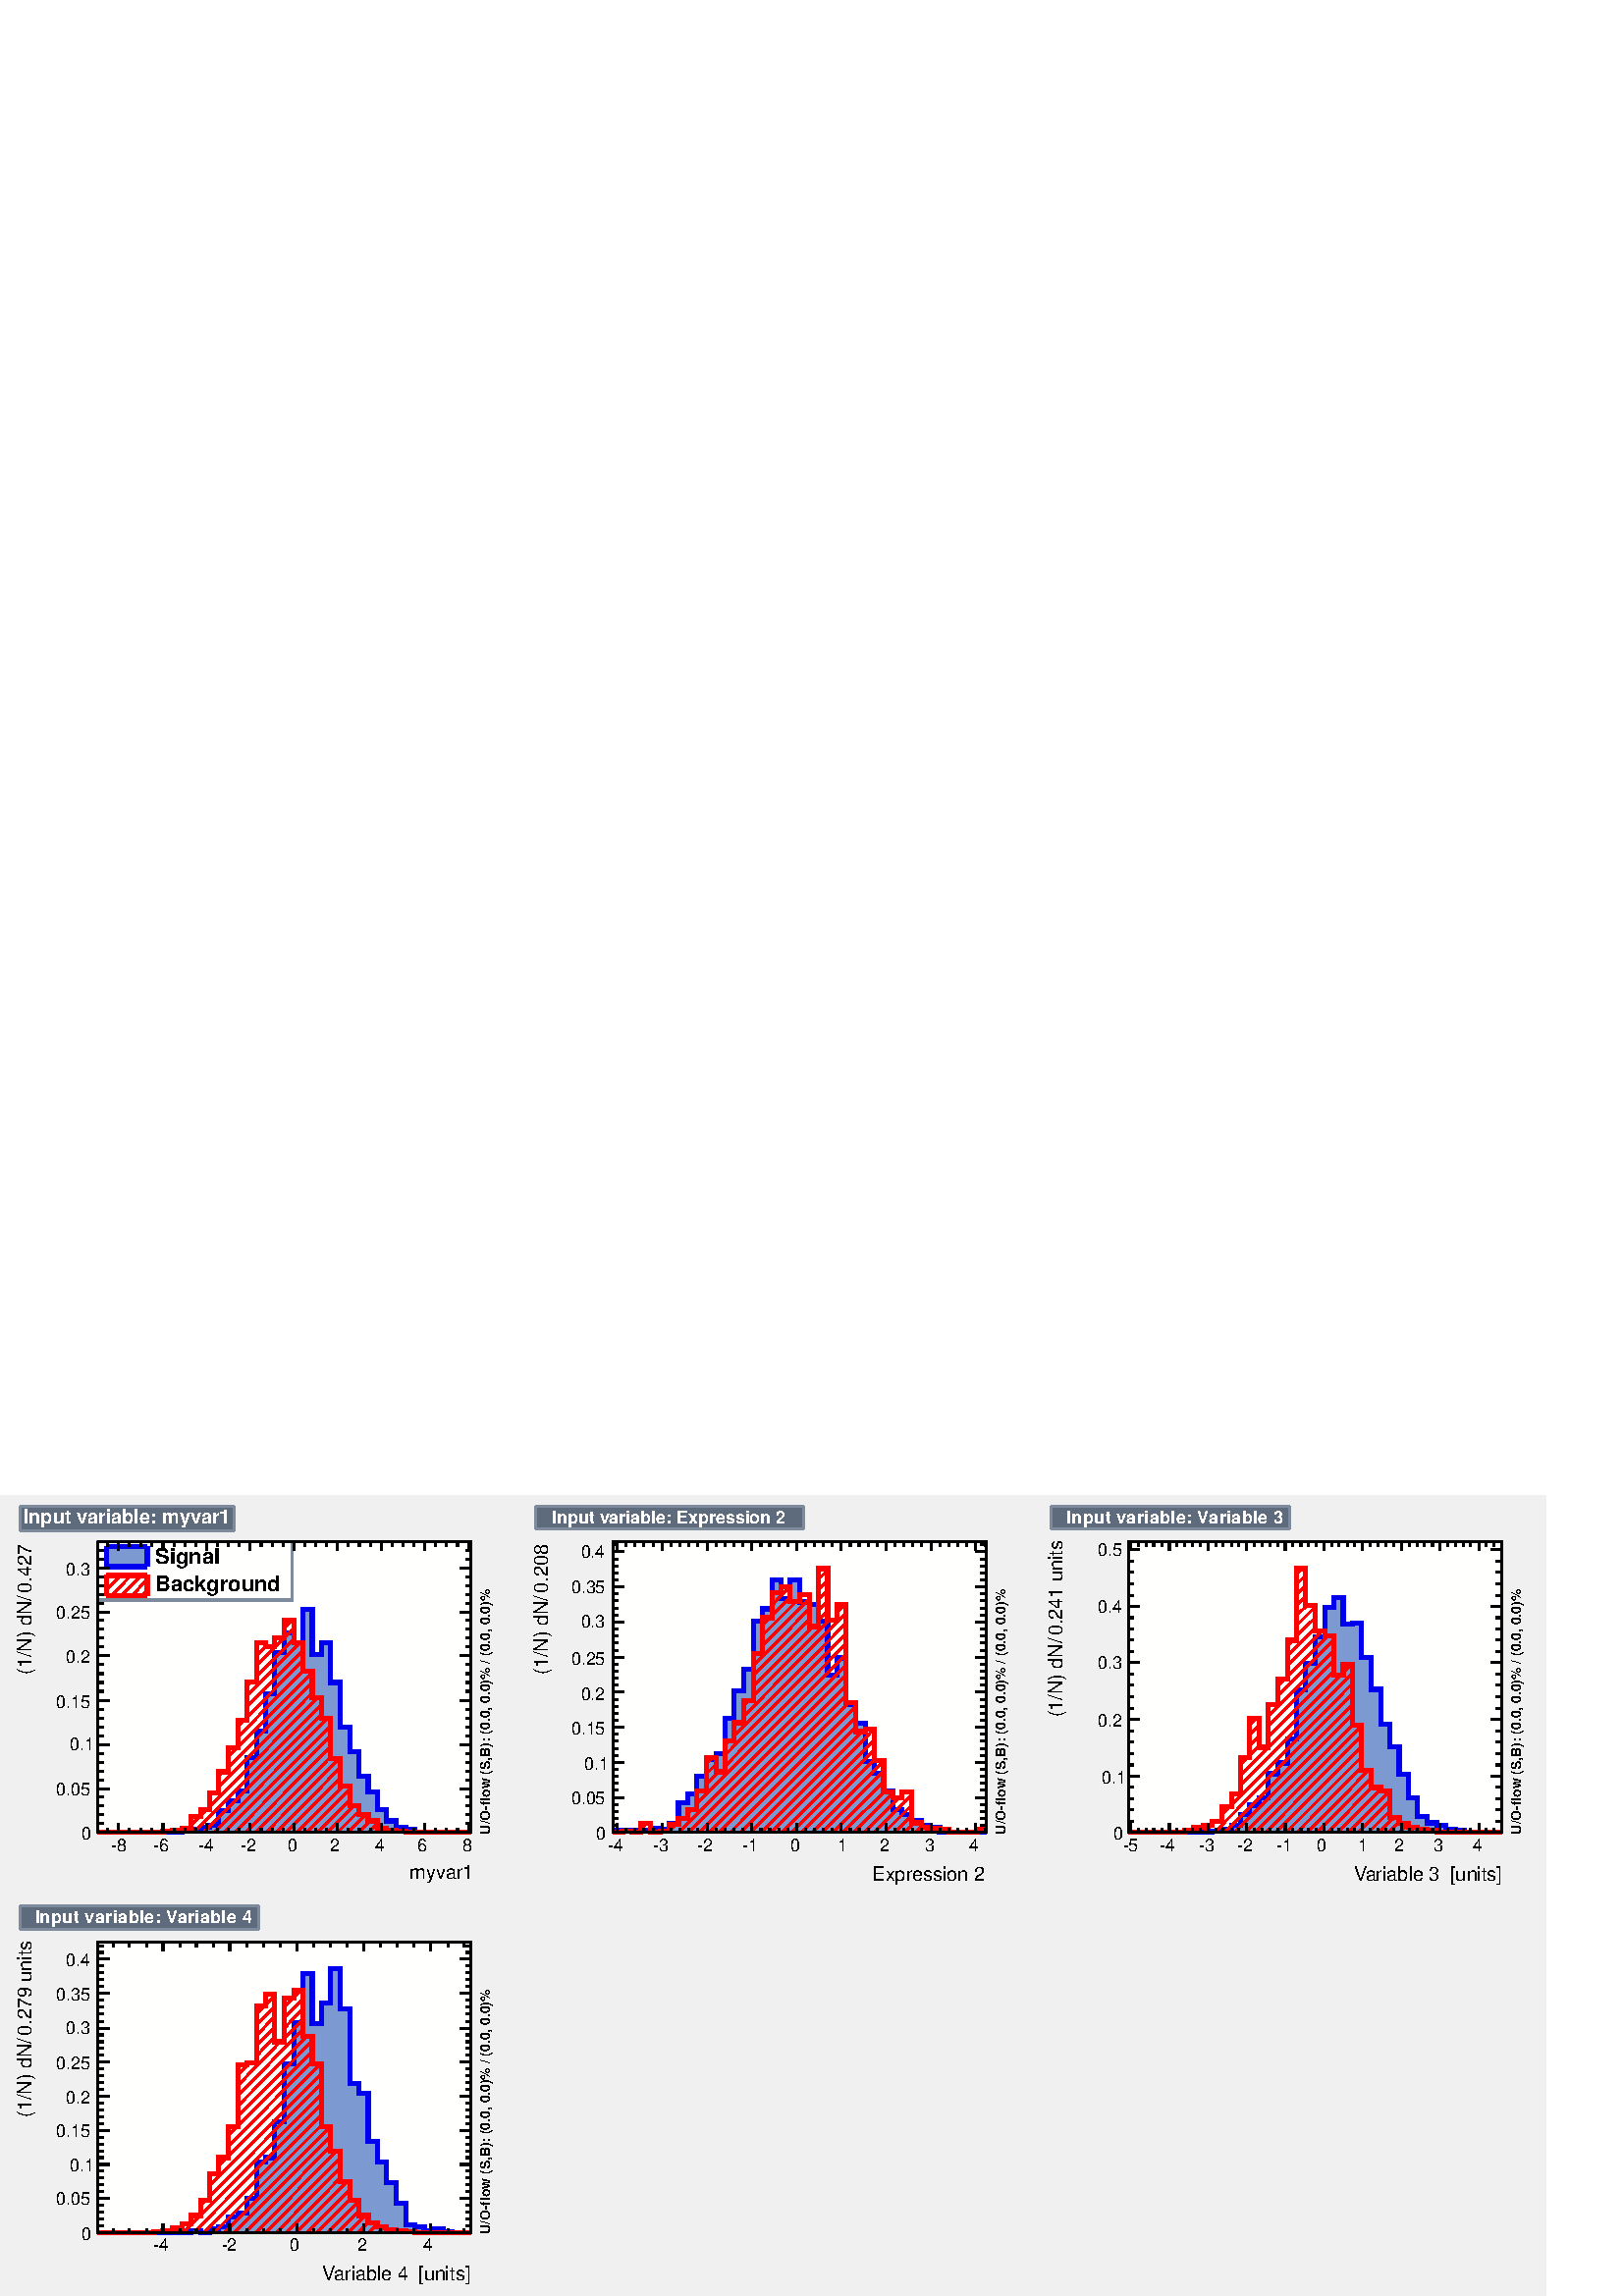 %!PS-Adobe-2.0 EPSF-2.0
%%BoundingBox:  0 0 567 293
%%EndComments
%%BeginProlog
80 dict begin
/s {stroke} def /l {lineto} def /m {moveto} def /t {translate} def
/r {rotate} def /rl {roll}  def /R {repeat} def
/d {rlineto} def /rm {rmoveto} def /gr {grestore} def /f {eofill} def
/c {setrgbcolor} def /black {0 setgray} def /sd {setdash} def
/cl {closepath} def /sf {scalefont setfont} def /lw {setlinewidth} def
/box {m dup 0 exch d exch 0 d 0 exch neg d cl} def
/NC{systemdict begin initclip end}def/C{NC box clip newpath}def
/bl {box s} def /bf {box f} def /Y { 0 exch d} def /X { 0 d} def 
/K {{pop pop 0 moveto} exch kshow} bind def
/ita {/ang 15 def gsave [1 0 ang dup sin exch cos div 1 0 0] concat} def 
/mp {newpath /y exch def /x exch def} def
/side {[w .77 mul w .23 mul] .385 w mul sd w 0 l currentpoint t -144 r} def
/mr {mp x y w2 0 360 arc} def /m24 {mr s} def /m20 {mr f} def
/mb {mp x y w2 add m w2 neg 0 d 0 w neg d w 0 d 0 w d cl} def
/mt {mp x y w2 add m w2 neg w neg d w 0 d cl} def
/m21 {mb f} def /m25 {mb s} def /m22 {mt f} def /m26{mt s} def
/m23 {mp x y w2 sub m w2 w d w neg 0 d cl f} def
/m27 {mp x y w2 add m w3 neg w2 neg d w3 w2 neg d w3 w2 d cl s} def
/m28 {mp x w2 sub y w2 sub w3 add m w3 0 d  0 w3 neg d w3 0 d 0 w3 d w3 0 d  0 w3 d w3 neg 0 d 0 w3 d w3 neg 0 d 0 w3 neg d w3 neg 0 d cl s } def
/m29 {mp gsave x w2 sub y w2 add w3 sub m currentpoint t 4 {side} repeat cl fill gr} def
/m30 {mp gsave x w2 sub y w2 add w3 sub m currentpoint t 4 {side} repeat cl s gr} def
/m31 {mp x y w2 sub m 0 w d x w2 sub y m w 0 d x w2 sub y w2 add m w w neg d x w2 sub y w2 sub m w w d s} def
/m32 {mp x y w2 sub m w2 w d w neg 0 d cl s} def
/m33 {mp x y w2 add m w3 neg w2 neg d w3 w2 neg d w3 w2 d cl f} def
/m34 {mp x w2 sub y w2 sub w3 add m w3 0 d  0 w3 neg d w3 0 d 0 w3 d w3 0 d  0 w3 d w3 neg 0 d 0 w3 d w3 neg 0 d 0 w3 neg d w3 neg 0 d cl f } def
/m2 {mp x y w2 sub m 0 w d x w2 sub y m w 0 d s} def
/m5 {mp x w2 sub y w2 sub m w w d x w2 sub y w2 add m w w neg d s} def
/reEncode {exch findfont dup length dict begin {1 index /FID eq  {pop pop} {def} ifelse } forall /Encoding exch def currentdict end dup /FontName get exch definefont pop } def [/Times-Bold /Times-Italic /Times-BoldItalic /Helvetica /Helvetica-Oblique
 /Helvetica-Bold /Helvetica-BoldOblique /Courier /Courier-Oblique /Courier-Bold /Courier-BoldOblique /Times-Roman /AvantGarde-Book /AvantGarde-BookOblique /AvantGarde-Demi /AvantGarde-DemiOblique /Bookman-Demi /Bookman-DemiItalic /Bookman-Light
 /Bookman-LightItalic /Helvetica-Narrow /Helvetica-Narrow-Bold /Helvetica-Narrow-BoldOblique /Helvetica-Narrow-Oblique /NewCenturySchlbk-Roman /NewCenturySchlbk-Bold /NewCenturySchlbk-BoldItalic /NewCenturySchlbk-Italic /Palatino-Bold
 /Palatino-BoldItalic /Palatino-Italic /Palatino-Roman ] {ISOLatin1Encoding reEncode } forall%%EndProlog
%%BeginSetup
%%EndSetup
newpath  gsave  .25 .25 scale  gsave  0 0 t 0.49 0.545 0.616 c[  ] 0 sd 3 lw 0.941 0.941 0.941 c 2268 1174 0 0 bf 0.49 0.545 0.616 c 0.941 0.941 0.941 c 710 563 23 599 bf black 1 1 0.992 c 548 426 143 680 bf
 black 548 426 143 680 bl 1 1 0.992 c 548 426 143 680 bf black 548 426 143 680 bl 0 0 0.933 c 6 lw 0.49 0.6 0.82 c black 3 lw 0.49 0.6 0.82 c 143 680 m 124 X 3 Y 13 X 2 Y 14 X 3 Y 14 X 2 Y 13 X 22 Y 14 X 15 Y 14 X 14 Y 13 X 49 Y 14 X 39 Y 14 X
 54 Y 13 X 61 Y 14 X 29 Y 14 X -15 Y 13 X 49 Y 14 X -66 Y 14 X 17 Y 13 X -58 Y 14 X -66 Y 14 X -36 Y 13 X -35 Y 14 X -23 Y 14 X -27 Y 13 X -16 Y 14 X -9 Y 14 X -4 Y 14 X -4 Y 13 X 1 Y 14 X -1 Y 55 X f 6 lw 0 0 0.933 c 0.49 0.6 0.82 c 0 0 0.933
 c 143 680 m 124 X 3 Y 13 X 2 Y 14 X 3 Y 14 X 2 Y 13 X 22 Y 14 X 15 Y 14 X 14 Y 13 X 49 Y 14 X 39 Y 14 X 54 Y 13 X 61 Y 14 X 29 Y 14 X -15 Y 13 X 49 Y 14 X -66 Y 14 X 17 Y 13 X -58 Y 14 X -66 Y 14 X -36 Y 13 X -35 Y 14 X -23 Y 14 X -27 Y 13 X -16 Y
 14 X -9 Y 14 X -4 Y 14 X -4 Y 13 X 1 Y 14 X -1 Y 55 X s black 3 lw 143 680 m 548 X s
 gsave  710 563 23 599 C 601.116 612.511 t 0 r /Helvetica findfont 28.599 sf 0 0 m (myvar1) show NC gr  174 693 m -13 Y s 190 686 m -6 Y s 206 686 m -6 Y s 222 686 m -6 Y s 239 693 m -13 Y s 255 686 m -6 Y s 271 686 m -6 Y s 287 686 m -6 Y s 303 693
 m -13 Y s 319 686 m -6 Y s 335 686 m -6 Y s 351 686 m -6 Y s 367 693 m -13 Y s 383 686 m -6 Y s 399 686 m -6 Y s 415 686 m -6 Y s 431 693 m -13 Y s 447 686 m -6 Y s 463 686 m -6 Y s 479 686 m -6 Y s 495 693 m -13 Y s 511 686 m -6 Y s 527 686 m -6 Y
 s 543 686 m -6 Y s 559 693 m -13 Y s 575 686 m -6 Y s 591 686 m -6 Y s 607 686 m -6 Y s 623 693 m -13 Y s 639 686 m -6 Y s 655 686 m -6 Y s 671 686 m -6 Y s 687 693 m -13 Y s 174 693 m -13 Y s 158 686 m -6 Y s 687 693 m -13 Y s
 gsave  710 563 23 599 C 162.387 652.396 t 0 r /Helvetica findfont 25.739 sf 0 0 m (\2558) show NC gr 
 gsave  710 563 23 599 C 225.062 652.396 t 0 r /Helvetica findfont 25.739 sf 0 0 m (\2556) show NC gr 
 gsave  710 563 23 599 C 290.587 652.396 t 0 r /Helvetica findfont 25.739 sf 0 0 m (\2554) show NC gr 
 gsave  710 563 23 599 C 353.262 652.396 t 0 r /Helvetica findfont 25.739 sf 0 0 m (\2552) show NC gr 
 gsave  710 563 23 599 C 421.636 652.396 t 0 r /Helvetica findfont 25.739 sf 0 0 m (0) show NC gr 
 gsave  710 563 23 599 C 484.311 652.396 t 0 r /Helvetica findfont 25.739 sf 0 0 m (2) show NC gr 
 gsave  710 563 23 599 C 549.836 652.396 t 0 r /Helvetica findfont 25.739 sf 0 0 m (4) show NC gr 
 gsave  710 563 23 599 C 612.511 652.396 t 0 r /Helvetica findfont 25.739 sf 0 0 m (6) show NC gr 
 gsave  710 563 23 599 C 678.036 652.396 t 0 r /Helvetica findfont 25.739 sf 0 0 m (8) show NC gr  143 1106 m 548 X s 174 1093 m 13 Y s 190 1099 m 7 Y s 206 1099 m 7 Y s 222 1099 m 7 Y s 239 1093 m 13 Y s 255 1099 m 7 Y s 271 1099 m 7 Y s 287 1099 m
 7 Y s 303 1093 m 13 Y s 319 1099 m 7 Y s 335 1099 m 7 Y s 351 1099 m 7 Y s 367 1093 m 13 Y s 383 1099 m 7 Y s 399 1099 m 7 Y s 415 1099 m 7 Y s 431 1093 m 13 Y s 447 1099 m 7 Y s 463 1099 m 7 Y s 479 1099 m 7 Y s 495 1093 m 13 Y s 511 1099 m 7 Y s
 527 1099 m 7 Y s 543 1099 m 7 Y s 559 1093 m 13 Y s 575 1099 m 7 Y s 591 1099 m 7 Y s 607 1099 m 7 Y s 623 1093 m 13 Y s 639 1099 m 7 Y s 655 1099 m 7 Y s 671 1099 m 7 Y s 687 1093 m 13 Y s 174 1093 m 13 Y s 158 1099 m 7 Y s 687 1093 m 13 Y s 143
 680 m 426 Y s
 gsave  710 563 23 599 C 45.582 1031.3 t 90 r /Helvetica findfont 28.599 sf 0 0 m (0.427 ) show NC gr 
 gsave  710 563 23 599 C 31.338 1028.45 t 90 r /Helvetica findfont 20.019 sf 0 0 m ( ) show NC gr 
 gsave  710 563 23 599 C 45.582 1019.9 t 90 r /Helvetica findfont 28.599 sf 0 0 m (/) show NC gr 
 gsave  710 563 23 599 C 54.129 1017.05 t 90 r /Helvetica findfont 20.019 sf 0 0 m ( ) show NC gr 
 gsave  710 563 23 599 C 45.582 911.645 t 90 r /Helvetica findfont 28.599 sf 0 0 m (\(1/N\) dN) show NC gr  160 680 m -17 X s 152 693 m -9 X s 152 706 m -9 X s 152 719 m -9 X s 152 732 m -9 X s 160 744 m -17 X s 152 757 m -9 X s 152 770 m -9 X s
 152 783 m -9 X s 152 796 m -9 X s 160 809 m -17 X s 152 822 m -9 X s 152 835 m -9 X s 152 848 m -9 X s 152 861 m -9 X s 160 874 m -17 X s 152 887 m -9 X s 152 900 m -9 X s 152 913 m -9 X s 152 926 m -9 X s 160 939 m -17 X s 152 952 m -9 X s 152 965
 m -9 X s 152 978 m -9 X s 152 991 m -9 X s 160 1003 m -17 X s 152 1016 m -9 X s 152 1029 m -9 X s 152 1042 m -9 X s 152 1055 m -9 X s 160 1068 m -17 X s 160 1068 m -17 X s 152 1081 m -9 X s 152 1094 m -9 X s
 gsave  710 563 23 599 C 119.653 669.489 t 0 r /Helvetica findfont 25.739 sf 0 0 m (0) show NC gr 
 gsave  710 563 23 599 C 82.618 735.014 t 0 r /Helvetica findfont 25.739 sf 0 0 m (0.05) show NC gr 
 gsave  710 563 23 599 C 102.56 800.538 t 0 r /Helvetica findfont 25.739 sf 0 0 m (0.1) show NC gr 
 gsave  710 563 23 599 C 82.618 863.214 t 0 r /Helvetica findfont 25.739 sf 0 0 m (0.15) show NC gr 
 gsave  710 563 23 599 C 96.862 928.738 t 0 r /Helvetica findfont 25.739 sf 0 0 m (0.2) show NC gr 
 gsave  710 563 23 599 C 82.618 994.263 t 0 r /Helvetica findfont 25.739 sf 0 0 m (0.25) show NC gr 
 gsave  710 563 23 599 C 96.862 1056.94 t 0 r /Helvetica findfont 25.739 sf 0 0 m (0.3) show NC gr  691 680 m 426 Y s 674 680 m 17 X s 683 693 m 8 X s 683 706 m 8 X s 683 719 m 8 X s 683 732 m 8 X s 674 744 m 17 X s 683 757 m 8 X s 683 770 m 8 X s
 683 783 m 8 X s 683 796 m 8 X s 674 809 m 17 X s 683 822 m 8 X s 683 835 m 8 X s 683 848 m 8 X s 683 861 m 8 X s 674 874 m 17 X s 683 887 m 8 X s 683 900 m 8 X s 683 913 m 8 X s 683 926 m 8 X s 674 939 m 17 X s 683 952 m 8 X s 683 965 m 8 X s 683
 978 m 8 X s 683 991 m 8 X s 674 1003 m 17 X s 683 1016 m 8 X s 683 1029 m 8 X s 683 1042 m 8 X s 683 1055 m 8 X s 674 1068 m 17 X s 674 1068 m 17 X s 683 1081 m 8 X s 683 1094 m 8 X s 1 0 0 c 6 lw black 3 lw 1 0 0 c 676 680 m s 661 680 m s 646 680 m
 s 631 680 m s 616 680 m s 602 681 m -1 -1 d s 588 682 m -2 -2 d s 574 683 m -3 -3 d s 562 686 m -7 -6 d s 554 693 m -14 -13 d s 543 697 m -18 -17 d s 536 706 m -26 -26 d s 526 711 m -31 -31 d s 519 719 m -39 -39 d s 513 728 m -48 -48 d s 513 743 m
 -63 -63 d s 503 748 m -68 -68 d s 499 759 m -79 -79 d s 499 775 m -94 -95 d s 498 789 m -108 -109 d s 485 791 m -110 -111 d s 485 806 m -125 -126 d s 485 822 m -141 -142 d s 485 837 m -156 -157 d s 481 848 m -167 -168 d s 472 853 m -173 -173 d s 472
 868 m -188 -188 d s 466 878 m -158 -160 d s 303 714 m -9 -9 d s 293 704 m -13 -13 d s 275 686 m -6 -6 d s 458 885 m -137 -138 d s 312 738 m -4 -4 d s 258 683 m -4 -3 d s 458 900 m -123 -124 d s 328 769 m -7 -6 d s 241 682 m -2 -2 d s 458 915 m -109
 -110 d s 347 804 m -12 -12 d s 224 680 m s 444 917 m -95 -97 d s 209 680 m s 444 932 m -82 -83 d s 357 844 m -8 -8 d s 194 680 m s 444 947 m -82 -82 d s 179 680 m s 440 958 m -78 -78 d s 164 680 m s 431 964 m -55 -55 d s 368 901 m -6 -6 d s 149 680
 m s 431 979 m -55 -55 d s 429 992 m -12 -12 d s 403 966 m s 390 953 m -14 -14 d s 380 958 m -4 -4 d s 6 lw 143 680 m 83 X 1 Y 13 X 1 Y 14 X 1 Y 14 X 3 Y 13 X 18 Y 14 X 10 Y 14 X 24 Y 13 X 31 Y 14 X 35 Y 14 X 40 Y 13 X 57 Y 14 X 57 Y 14 X -6 Y 13 X
 14 Y 14 X 26 Y 14 X -34 Y 13 X -42 Y 14 X -38 Y 14 X -30 Y 13 X -59 Y 14 X -41 Y 14 X -29 Y 13 X -13 Y 14 X -9 Y 14 X -11 Y 13 X -3 Y 14 X -1 Y 14 X -1 Y 14 X -1 Y 82 X s 0.49 0.545 0.616 c 3 lw 0.95 0.95 0.95 c 0.49 0.545 0.616
 c 285 85 143 1021 bl 143 1021 m 285 X s 428 1021 m 85 Y s 428 1106 m -285 X s 143 1106 m -85 Y s black
 gsave  710 563 23 599 C 227.911 1074.03 t 0 r /Helvetica-Bold findfont 31.459 sf 0 0 m (Signal) show NC gr  0.49 0.6 0.82 c 156 1070 m 60 X 29 Y -60 X f 0 0 0.933 c 6 lw 156 1099 m 60 X s 156 1070 m 60 X s 216 1070 m 29 Y s 156 1070 m 29 Y s
 black
 gsave  710 563 23 599 C 227.911 1034.15 t 0 r /Helvetica-Bold findfont 31.459 sf 0 0 m (Background) show NC gr  1 0 0 c 3 lw 216 1036 m -8 -9 d s 216 1051 m -23 -24 d s 207 1057 m -29 -30 d s 192 1057 m -29 -30 d s 177 1057 m -21 -21 d s 162 1057 m
 -6 -5 d s 6 lw 0 0 0.933 c 1 0 0 c 156 1057 m 60 X s 156 1027 m 60 X s 216 1027 m 30 Y s 156 1027 m 30 Y s black 3 lw 143 680 m 548 X s 174 693 m -13 Y s 190 686 m -6 Y s 206 686 m -6 Y s 222 686 m -6 Y s 239 693 m -13 Y s 255 686 m -6 Y s 271
 686 m -6 Y s 287 686 m -6 Y s 303 693 m -13 Y s 319 686 m -6 Y s 335 686 m -6 Y s 351 686 m -6 Y s 367 693 m -13 Y s 383 686 m -6 Y s 399 686 m -6 Y s 415 686 m -6 Y s 431 693 m -13 Y s 447 686 m -6 Y s 463 686 m -6 Y s 479 686 m -6 Y s 495 693 m
 -13 Y s 511 686 m -6 Y s 527 686 m -6 Y s 543 686 m -6 Y s 559 693 m -13 Y s 575 686 m -6 Y s 591 686 m -6 Y s 607 686 m -6 Y s 623 693 m -13 Y s 639 686 m -6 Y s 655 686 m -6 Y s 671 686 m -6 Y s 687 693 m -13 Y s 174 693 m -13 Y s 158 686 m -6 Y s
 687 693 m -13 Y s 143 1106 m 548 X s 174 1093 m 13 Y s 190 1099 m 7 Y s 206 1099 m 7 Y s 222 1099 m 7 Y s 239 1093 m 13 Y s 255 1099 m 7 Y s 271 1099 m 7 Y s 287 1099 m 7 Y s 303 1093 m 13 Y s 319 1099 m 7 Y s 335 1099 m 7 Y s 351 1099 m 7 Y s 367
 1093 m 13 Y s 383 1099 m 7 Y s 399 1099 m 7 Y s 415 1099 m 7 Y s 431 1093 m 13 Y s 447 1099 m 7 Y s 463 1099 m 7 Y s 479 1099 m 7 Y s 495 1093 m 13 Y s 511 1099 m 7 Y s 527 1099 m 7 Y s 543 1099 m 7 Y s 559 1093 m 13 Y s 575 1099 m 7 Y s 591 1099 m
 7 Y s 607 1099 m 7 Y s 623 1093 m 13 Y s 639 1099 m 7 Y s 655 1099 m 7 Y s 671 1099 m 7 Y s 687 1093 m 13 Y s 174 1093 m 13 Y s 158 1099 m 7 Y s 687 1093 m 13 Y s 143 680 m 426 Y s 160 680 m -17 X s 152 693 m -9 X s 152 706 m -9 X s 152 719 m -9 X s
 152 732 m -9 X s 160 744 m -17 X s 152 757 m -9 X s 152 770 m -9 X s 152 783 m -9 X s 152 796 m -9 X s 160 809 m -17 X s 152 822 m -9 X s 152 835 m -9 X s 152 848 m -9 X s 152 861 m -9 X s 160 874 m -17 X s 152 887 m -9 X s 152 900 m -9 X s 152 913
 m -9 X s 152 926 m -9 X s 160 939 m -17 X s 152 952 m -9 X s 152 965 m -9 X s 152 978 m -9 X s 152 991 m -9 X s 160 1003 m -17 X s 152 1016 m -9 X s 152 1029 m -9 X s 152 1042 m -9 X s 152 1055 m -9 X s 160 1068 m -17 X s 160 1068 m -17 X s 152 1081
 m -9 X s 152 1094 m -9 X s 691 680 m 426 Y s 674 680 m 17 X s 683 693 m 8 X s 683 706 m 8 X s 683 719 m 8 X s 683 732 m 8 X s 674 744 m 17 X s 683 757 m 8 X s 683 770 m 8 X s 683 783 m 8 X s 683 796 m 8 X s 674 809 m 17 X s 683 822 m 8 X s 683 835 m
 8 X s 683 848 m 8 X s 683 861 m 8 X s 674 874 m 17 X s 683 887 m 8 X s 683 900 m 8 X s 683 913 m 8 X s 683 926 m 8 X s 674 939 m 17 X s 683 952 m 8 X s 683 965 m 8 X s 683 978 m 8 X s 683 991 m 8 X s 674 1003 m 17 X s 683 1016 m 8 X s 683 1029 m 8 X
 s 683 1042 m 8 X s 683 1055 m 8 X s 674 1068 m 17 X s 674 1068 m 17 X s 683 1081 m 8 X s 683 1094 m 8 X s
 gsave  710 563 23 599 C 719.017 677.484 t 90 r /Helvetica-Bold findfont 20.019 sf 0 0 m (U/O\255flow \(S,B\): \(0.0, 0.0\)% / \(0.0, 0.0\)%) show NC gr  0.49 0.545 0.616 c 0.365 0.42 0.49 c 313 37 30 1122 bf 0.49 0.545
 0.616 c 30 1122 m 313 X s 343 1122 m 37 Y s 343 1159 m -313 X s 30 1159 m -37 Y s 1 1 1 c black 1 1 1 c
 gsave  710 563 23 599 C 34.187 1133.86 t 0 r /Helvetica-Bold findfont 28.599 sf 0 0 m (Input variable: myvar1) show NC gr  0.49 0.545 0.616 c 0.941 0.941 0.941 c 710 563 779 599 bf black 1 1 0.992 c 548 426 899 680 bf black
 548 426 899 680 bl 1 1 0.992 c 548 426 899 680 bf black 548 426 899 680 bl 0 0 0.933 c 6 lw 0.49 0.6 0.82 c black 3 lw 0.49 0.6 0.82 c 899 680 m 3 Y 55 X 3 Y 14 X -1 Y 13 X 8 Y 14 X 30 Y 14 X 13 Y 13 X 26 Y 14 X 25 Y 14 X 8 Y 14 X 52 Y 13 X 41
 Y 14 X 31 Y 14 X 71 Y 13 X 18 Y 14 X 43 Y 14 X -28 Y 13 X 28 Y 14 X -33 Y 14 X -3 Y 13 X -25 Y 14 X -79 Y 14 X 25 Y 13 X -68 Y 14 X -28 Y 14 X -56 Y 13 X -17 Y 14 X -26 Y 14 X -27 Y 13 X -8 Y 14 X -8 Y 14 X -8 Y 13 X -2 Y 14 X -8 Y 14 X 1 Y 13 X -1
 Y 42 X f 6 lw 0 0 0.933 c 0.49 0.6 0.82 c 0 0 0.933 c 899 683 m 55 X 3 Y 14 X -1 Y 13 X 8 Y 14 X 30 Y 14 X 13 Y 13 X 26 Y 14 X 25 Y 14 X 8 Y 14 X 52 Y 13 X 41 Y 14 X 31 Y 14 X 71 Y 13 X 18 Y 14 X 43 Y 14 X -28 Y 13 X 28 Y 14 X -33 Y 14 X -3 Y
 13 X -25 Y 14 X -79 Y 14 X 25 Y 13 X -68 Y 14 X -28 Y 14 X -56 Y 13 X -17 Y 14 X -26 Y 14 X -27 Y 13 X -8 Y 14 X -8 Y 14 X -8 Y 13 X -2 Y 14 X -8 Y 14 X 1 Y 13 X -1 Y 42 X s black 3 lw 899 680 m 548 X s
 gsave  710 563 779 599 C 1279.15 609.662 t 0 r /Helvetica findfont 28.599 sf 0 0 m (Expression 2) show NC gr  905 693 m -13 Y s 918 686 m -6 Y s 931 686 m -6 Y s 944 686 m -6 Y s 958 686 m -6 Y s 971 693 m -13 Y s 984 686 m -6 Y s 997 686 m -6 Y s
 1010 686 m -6 Y s 1023 686 m -6 Y s 1037 693 m -13 Y s 1050 686 m -6 Y s 1063 686 m -6 Y s 1076 686 m -6 Y s 1089 686 m -6 Y s 1102 693 m -13 Y s 1116 686 m -6 Y s 1129 686 m -6 Y s 1142 686 m -6 Y s 1155 686 m -6 Y s 1168 693 m -13 Y s 1181 686 m
 -6 Y s 1195 686 m -6 Y s 1208 686 m -6 Y s 1221 686 m -6 Y s 1234 693 m -13 Y s 1247 686 m -6 Y s 1260 686 m -6 Y s 1274 686 m -6 Y s 1287 686 m -6 Y s 1300 693 m -13 Y s 1313 686 m -6 Y s 1326 686 m -6 Y s 1339 686 m -6 Y s 1352 686 m -6 Y s 1366
 693 m -13 Y s 1379 686 m -6 Y s 1392 686 m -6 Y s 1405 686 m -6 Y s 1418 686 m -6 Y s 1431 693 m -13 Y s 905 693 m -13 Y s 1431 693 m -13 Y s 1445 686 m -6 Y s
 gsave  710 563 779 599 C 891.703 652.396 t 0 r /Helvetica findfont 25.739 sf 0 0 m (\2554) show NC gr 
 gsave  710 563 779 599 C 957.227 652.396 t 0 r /Helvetica findfont 25.739 sf 0 0 m (\2553) show NC gr 
 gsave  710 563 779 599 C 1022.75 652.396 t 0 r /Helvetica findfont 25.739 sf 0 0 m (\2552) show NC gr 
 gsave  710 563 779 599 C 1088.28 652.396 t 0 r /Helvetica findfont 25.739 sf 0 0 m (\2551) show NC gr 
 gsave  710 563 779 599 C 1159.5 652.396 t 0 r /Helvetica findfont 25.739 sf 0 0 m (0) show NC gr 
 gsave  710 563 779 599 C 1227.87 652.396 t 0 r /Helvetica findfont 25.739 sf 0 0 m (1) show NC gr 
 gsave  710 563 779 599 C 1290.55 652.396 t 0 r /Helvetica findfont 25.739 sf 0 0 m (2) show NC gr 
 gsave  710 563 779 599 C 1356.07 652.396 t 0 r /Helvetica findfont 25.739 sf 0 0 m (3) show NC gr 
 gsave  710 563 779 599 C 1421.6 652.396 t 0 r /Helvetica findfont 25.739 sf 0 0 m (4) show NC gr  899 1106 m 548 X s 905 1093 m 13 Y s 918 1099 m 7 Y s 931 1099 m 7 Y s 944 1099 m 7 Y s 958 1099 m 7 Y s 971 1093 m 13 Y s 984 1099 m 7 Y s 997 1099 m
 7 Y s 1010 1099 m 7 Y s 1023 1099 m 7 Y s 1037 1093 m 13 Y s 1050 1099 m 7 Y s 1063 1099 m 7 Y s 1076 1099 m 7 Y s 1089 1099 m 7 Y s 1102 1093 m 13 Y s 1116 1099 m 7 Y s 1129 1099 m 7 Y s 1142 1099 m 7 Y s 1155 1099 m 7 Y s 1168 1093 m 13 Y s 1181
 1099 m 7 Y s 1195 1099 m 7 Y s 1208 1099 m 7 Y s 1221 1099 m 7 Y s 1234 1093 m 13 Y s 1247 1099 m 7 Y s 1260 1099 m 7 Y s 1274 1099 m 7 Y s 1287 1099 m 7 Y s 1300 1093 m 13 Y s 1313 1099 m 7 Y s 1326 1099 m 7 Y s 1339 1099 m 7 Y s 1352 1099 m 7 Y s
 1366 1093 m 13 Y s 1379 1099 m 7 Y s 1392 1099 m 7 Y s 1405 1099 m 7 Y s 1418 1099 m 7 Y s 1431 1093 m 13 Y s 905 1093 m 13 Y s 1431 1093 m 13 Y s 1445 1099 m 7 Y s 899 680 m 426 Y s
 gsave  710 563 779 599 C 803.387 1031.3 t 90 r /Helvetica findfont 28.599 sf 0 0 m (0.208 ) show NC gr 
 gsave  710 563 779 599 C 789.143 1028.45 t 90 r /Helvetica findfont 20.019 sf 0 0 m ( ) show NC gr 
 gsave  710 563 779 599 C 803.387 1019.9 t 90 r /Helvetica findfont 28.599 sf 0 0 m (/) show NC gr 
 gsave  710 563 779 599 C 811.934 1017.05 t 90 r /Helvetica findfont 20.019 sf 0 0 m ( ) show NC gr 
 gsave  710 563 779 599 C 803.387 911.645 t 90 r /Helvetica findfont 28.599 sf 0 0 m (\(1/N\) dN) show NC gr  915 680 m -16 X s 907 690 m -8 X s 907 700 m -8 X s 907 711 m -8 X s 907 721 m -8 X s 915 731 m -16 X s 907 742 m -8 X s 907 752 m -8 X s
 907 762 m -8 X s 907 772 m -8 X s 915 783 m -16 X s 907 793 m -8 X s 907 803 m -8 X s 907 814 m -8 X s 907 824 m -8 X s 915 834 m -16 X s 907 844 m -8 X s 907 855 m -8 X s 907 865 m -8 X s 907 875 m -8 X s 915 886 m -16 X s 907 896 m -8 X s 907 906
 m -8 X s 907 917 m -8 X s 907 927 m -8 X s 915 937 m -16 X s 907 947 m -8 X s 907 958 m -8 X s 907 968 m -8 X s 907 978 m -8 X s 915 989 m -16 X s 907 999 m -8 X s 907 1009 m -8 X s 907 1020 m -8 X s 907 1030 m -8 X s 915 1040 m -16 X s 907 1050 m
 -8 X s 907 1061 m -8 X s 907 1071 m -8 X s 907 1081 m -8 X s 915 1092 m -16 X s 915 1092 m -16 X s 907 1102 m -8 X s
 gsave  710 563 779 599 C 874.609 669.489 t 0 r /Helvetica findfont 25.739 sf 0 0 m (0) show NC gr 
 gsave  710 563 779 599 C 837.574 720.769 t 0 r /Helvetica findfont 25.739 sf 0 0 m (0.05) show NC gr 
 gsave  710 563 779 599 C 857.516 772.049 t 0 r /Helvetica findfont 25.739 sf 0 0 m (0.1) show NC gr 
 gsave  710 563 779 599 C 837.574 823.329 t 0 r /Helvetica findfont 25.739 sf 0 0 m (0.15) show NC gr 
 gsave  710 563 779 599 C 851.818 874.609 t 0 r /Helvetica findfont 25.739 sf 0 0 m (0.2) show NC gr 
 gsave  710 563 779 599 C 837.574 925.889 t 0 r /Helvetica findfont 25.739 sf 0 0 m (0.25) show NC gr 
 gsave  710 563 779 599 C 851.818 980.018 t 0 r /Helvetica findfont 25.739 sf 0 0 m (0.3) show NC gr 
 gsave  710 563 779 599 C 837.574 1031.3 t 0 r /Helvetica findfont 25.739 sf 0 0 m (0.35) show NC gr 
 gsave  710 563 779 599 C 851.818 1082.58 t 0 r /Helvetica findfont 25.739 sf 0 0 m (0.4) show NC gr  1447 680 m 426 Y s 1430 680 m 17 X s 1438 690 m 9 X s 1438 700 m 9 X s 1438 711 m 9 X s 1438 721 m 9 X s 1430 731 m 17 X s 1438 742 m 9 X s 1438
 752 m 9 X s 1438 762 m 9 X s 1438 772 m 9 X s 1430 783 m 17 X s 1438 793 m 9 X s 1438 803 m 9 X s 1438 814 m 9 X s 1438 824 m 9 X s 1430 834 m 17 X s 1438 844 m 9 X s 1438 855 m 9 X s 1438 865 m 9 X s 1438 875 m 9 X s 1430 886 m 17 X s 1438 896 m 9
 X s 1438 906 m 9 X s 1438 917 m 9 X s 1438 927 m 9 X s 1430 937 m 17 X s 1438 947 m 9 X s 1438 958 m 9 X s 1438 968 m 9 X s 1438 978 m 9 X s 1430 989 m 17 X s 1438 999 m 9 X s 1438 1009 m 9 X s 1438 1020 m 9 X s 1438 1030 m 9 X s 1430 1040 m 17 X s
 1438 1050 m 9 X s 1438 1061 m 9 X s 1438 1071 m 9 X s 1438 1081 m 9 X s 1430 1092 m 17 X s 1430 1092 m 17 X s 1438 1102 m 9 X s 1 0 0 c 6 lw black 3 lw 1 0 0 c 1438 685 m -5 -5 d s 1432 680 m s 1417 680 m s 1402 680 m s 1391 684 m -4 -4 d s 1378 686
 m -6 -6 d s 1364 687 m -7 -7 d s 1351 689 m -9 -9 d s 1341 694 m -14 -14 d s 1337 705 m -25 -25 d s 1337 720 m -40 -40 d s 1337 735 m -55 -55 d s 1327 740 m -4 -3 d s 1318 731 m -51 -51 d s 1310 738 m -59 -58 d s 1297 740 m -61 -60 d s 1296 755 m
 -75 -75 d s 1296 770 m -90 -90 d s 1296 785 m -105 -105 d s 1282 786 m -106 -106 d s 1282 801 m -121 -121 d s 1282 816 m -136 -136 d s 1282 832 m -151 -152 d s 1264 828 m -148 -148 d s 1255 834 m -154 -154 d s 1255 849 m -169 -169 d s 1255 865 m
 -184 -185 d s 1245 870 m -190 -190 d s 1241 881 m -201 -201 d s 1241 896 m -216 -216 d s 1241 911 m -231 -231 d s 1241 926 m -246 -246 d s 1241 942 m -219 -220 d s 1013 713 m -4 -5 d s 1000 700 m -5 -5 d s 992 692 m -12 -12 d s 1241 957 m -177 -179
 d s 1054 769 m -18 -18 d s 1026 741 m -4 -4 d s 965 680 m s 1241 972 m -177 -178 d s 1050 780 m -14 -14 d s 954 684 m -4 -4 d s 1241 987 m -164 -165 d s 1069 814 m -5 -5 d s 1045 790 m -9 -9 d s 948 693 m -8 -8 d s 935 680 m s 1241 1002 m -150 -151
 d s 1081 841 m -4 -4 d s 922 682 m -2 -2 d s 1238 1014 m -10 -11 d s 1216 991 m -111 -111 d s 1097 873 m -6 -7 d s 905 680 m s 1214 1005 m -14 -14 d s 1192 982 m -87 -87 d s 1214 1020 m -14 -14 d s 1187 992 m -82 -82 d s 1214 1035 m -14 -14 d s 1187
 1008 m -82 -83 d s 1214 1050 m -14 -14 d s 1187 1023 m -69 -69 d s 1106 942 m -1 -2 d s 1214 1065 m -14 -14 d s 1178 1029 m -5 -5 d s 1168 1019 m -50 -50 d s 1201 1067 m -1 X s 1159 1025 m -27 -27 d s 1129 995 m -11 -11 d s 1159 1041 m -27 -28 d s
 1136 1032 m -4 -4 d s 6 lw 899 680 m 14 X 2 Y 14 X -2 Y 13 X 13 Y 14 X -13 Y 14 X 2 Y 13 X 10 Y 14 X 8 Y 14 X 13 Y 13 X 28 Y 14 X 49 Y 14 X -21 Y 14 X 45 Y 13 X 27 Y 14 X 32 Y 14 X 69 Y 13 X 53 Y 14 X 37 Y 14 X 9 Y 13 X -22 Y 14 X 10 Y 14 X -47 Y 13
 X 85 Y 14 X -76 Y 14 X 23 Y 13 X -144 Y 14 X -42 Y 14 X 4 Y 13 X -46 Y 14 X -46 Y 14 X -9 Y 13 X 9 Y 14 X -46 Y 14 X -7 Y 13 X -1 Y 14 X -2 Y 14 X -4 Y 41 X 5 Y 14 X s black 3 lw 899 680 m 548 X s 905 693 m -13 Y s 918 686 m -6 Y s 931 686 m -6 Y s
 944 686 m -6 Y s 958 686 m -6 Y s 971 693 m -13 Y s 984 686 m -6 Y s 997 686 m -6 Y s 1010 686 m -6 Y s 1023 686 m -6 Y s 1037 693 m -13 Y s 1050 686 m -6 Y s 1063 686 m -6 Y s 1076 686 m -6 Y s 1089 686 m -6 Y s 1102 693 m -13 Y s 1116 686 m -6 Y s
 1129 686 m -6 Y s 1142 686 m -6 Y s 1155 686 m -6 Y s 1168 693 m -13 Y s 1181 686 m -6 Y s 1195 686 m -6 Y s 1208 686 m -6 Y s 1221 686 m -6 Y s 1234 693 m -13 Y s 1247 686 m -6 Y s 1260 686 m -6 Y s 1274 686 m -6 Y s 1287 686 m -6 Y s 1300 693 m
 -13 Y s 1313 686 m -6 Y s 1326 686 m -6 Y s 1339 686 m -6 Y s 1352 686 m -6 Y s 1366 693 m -13 Y s 1379 686 m -6 Y s 1392 686 m -6 Y s 1405 686 m -6 Y s 1418 686 m -6 Y s 1431 693 m -13 Y s 905 693 m -13 Y s 1431 693 m -13 Y s 1445 686 m -6 Y s 899
 1106 m 548 X s 905 1093 m 13 Y s 918 1099 m 7 Y s 931 1099 m 7 Y s 944 1099 m 7 Y s 958 1099 m 7 Y s 971 1093 m 13 Y s 984 1099 m 7 Y s 997 1099 m 7 Y s 1010 1099 m 7 Y s 1023 1099 m 7 Y s 1037 1093 m 13 Y s 1050 1099 m 7 Y s 1063 1099 m 7 Y s 1076
 1099 m 7 Y s 1089 1099 m 7 Y s 1102 1093 m 13 Y s 1116 1099 m 7 Y s 1129 1099 m 7 Y s 1142 1099 m 7 Y s 1155 1099 m 7 Y s 1168 1093 m 13 Y s 1181 1099 m 7 Y s 1195 1099 m 7 Y s 1208 1099 m 7 Y s 1221 1099 m 7 Y s 1234 1093 m 13 Y s 1247 1099 m 7 Y s
 1260 1099 m 7 Y s 1274 1099 m 7 Y s 1287 1099 m 7 Y s 1300 1093 m 13 Y s 1313 1099 m 7 Y s 1326 1099 m 7 Y s 1339 1099 m 7 Y s 1352 1099 m 7 Y s 1366 1093 m 13 Y s 1379 1099 m 7 Y s 1392 1099 m 7 Y s 1405 1099 m 7 Y s 1418 1099 m 7 Y s 1431 1093 m
 13 Y s 905 1093 m 13 Y s 1431 1093 m 13 Y s 1445 1099 m 7 Y s 899 680 m 426 Y s 915 680 m -16 X s 907 690 m -8 X s 907 700 m -8 X s 907 711 m -8 X s 907 721 m -8 X s 915 731 m -16 X s 907 742 m -8 X s 907 752 m -8 X s 907 762 m -8 X s 907 772 m -8 X
 s 915 783 m -16 X s 907 793 m -8 X s 907 803 m -8 X s 907 814 m -8 X s 907 824 m -8 X s 915 834 m -16 X s 907 844 m -8 X s 907 855 m -8 X s 907 865 m -8 X s 907 875 m -8 X s 915 886 m -16 X s 907 896 m -8 X s 907 906 m -8 X s 907 917 m -8 X s 907
 927 m -8 X s 915 937 m -16 X s 907 947 m -8 X s 907 958 m -8 X s 907 968 m -8 X s 907 978 m -8 X s 915 989 m -16 X s 907 999 m -8 X s 907 1009 m -8 X s 907 1020 m -8 X s 907 1030 m -8 X s 915 1040 m -16 X s 907 1050 m -8 X s 907 1061 m -8 X s 907
 1071 m -8 X s 907 1081 m -8 X s 915 1092 m -16 X s 915 1092 m -16 X s 907 1102 m -8 X s 1447 680 m 426 Y s 1430 680 m 17 X s 1438 690 m 9 X s 1438 700 m 9 X s 1438 711 m 9 X s 1438 721 m 9 X s 1430 731 m 17 X s 1438 742 m 9 X s 1438 752 m 9 X s 1438
 762 m 9 X s 1438 772 m 9 X s 1430 783 m 17 X s 1438 793 m 9 X s 1438 803 m 9 X s 1438 814 m 9 X s 1438 824 m 9 X s 1430 834 m 17 X s 1438 844 m 9 X s 1438 855 m 9 X s 1438 865 m 9 X s 1438 875 m 9 X s 1430 886 m 17 X s 1438 896 m 9 X s 1438 906 m 9
 X s 1438 917 m 9 X s 1438 927 m 9 X s 1430 937 m 17 X s 1438 947 m 9 X s 1438 958 m 9 X s 1438 968 m 9 X s 1438 978 m 9 X s 1430 989 m 17 X s 1438 999 m 9 X s 1438 1009 m 9 X s 1438 1020 m 9 X s 1438 1030 m 9 X s 1430 1040 m 17 X s 1438 1050 m 9 X s
 1438 1061 m 9 X s 1438 1071 m 9 X s 1438 1081 m 9 X s 1430 1092 m 17 X s 1430 1092 m 17 X s 1438 1102 m 9 X s
 gsave  710 563 779 599 C 1474.92 677.484 t 90 r /Helvetica-Bold findfont 20.019 sf 0 0 m (U/O\255flow \(S,B\): \(0.0, 0.0\)% / \(0.0, 0.0\)%) show NC gr  0.49 0.545 0.616 c 0.365 0.42 0.49 c 393 34 786 1125 bf 0.49 0.545
 0.616 c 786 1125 m 393 X s 1179 1125 m 34 Y s 1179 1159 m -393 X s 786 1159 m -34 Y s 1 1 1 c black 1 1 1 c
 gsave  710 563 779 599 C 809.085 1133.86 t 0 r /Helvetica-Bold findfont 25.739 sf 0 0 m (Input variable: Expression 2) show NC gr  0.49 0.545 0.616 c 0.941 0.941 0.941 c 711 563 1534 599 bf black 1 1 0.992 c 547 426 1655 680
 bf black 547 426 1655 680 bl 1 1 0.992 c 547 426 1655 680 bf black 547 426 1655 680 bl 0 0 0.933 c 6 lw 0.49 0.6 0.82 c black 3 lw 0.49 0.6 0.82 c 1655 680 m 96 X 1 Y 14 X -1 Y 13 X 2 Y 14 X 2 Y 14 X 6 Y 13 X 16 Y 14 X 14 Y 14 X 11 Y 13 X 35 Y
 14 X 16 Y 14 X 35 Y 13 X 72 Y 14 X 39 Y 14 X 39 Y 14 X 43 Y 13 X 15 Y 14 X -39 Y 14 X 1 Y 13 X -50 Y 14 X -47 Y 14 X -51 Y 13 X -33 Y 14 X -41 Y 14 X -34 Y 13 X -27 Y 14 X -10 Y 14 X -4 Y 13 X -6 Y 14 X -1 Y 14 X -2 Y 13 X -1 Y 41 X f 6 lw 0 0
 0.933 c 0.49 0.6 0.82 c 0 0 0.933 c 1655 680 m 96 X 1 Y 14 X -1 Y 13 X 2 Y 14 X 2 Y 14 X 6 Y 13 X 16 Y 14 X 14 Y 14 X 11 Y 13 X 35 Y 14 X 16 Y 14 X 35 Y 13 X 72 Y 14 X 39 Y 14 X 39 Y 14 X 43 Y 13 X 15 Y 14 X -39 Y 14 X 1 Y 13 X -50 Y 14 X -47
 Y 14 X -51 Y 13 X -33 Y 14 X -41 Y 14 X -34 Y 13 X -27 Y 14 X -10 Y 14 X -4 Y 13 X -6 Y 14 X -1 Y 14 X -2 Y 13 X -1 Y 41 X s black 3 lw 1655 680 m 547 X s
 gsave  711 563 1534 599 C 1985.68 609.662 t 0 r /Helvetica findfont 28.599 sf 0 0 m 
 209 195 187 180 165 149 141 133 125 110 102 86 80 64 48 42 32 17
(Variable 3  [units]) K NC gr  1658 693 m -13 Y s 1670 686 m -6 Y s 1681 686 m -6 Y s 1692 686 m -6 Y s 1704 686 m -6 Y s 1715 693 m -13 Y s 1726 686 m -6 Y s 1738 686 m -6 Y s 1749 686 m -6 Y s 1760 686 m -6 Y s 1772 693 m -13 Y s 1783 686 m -6 Y s
 1794 686 m -6 Y s 1806 686 m -6 Y s 1817 686 m -6 Y s 1828 693 m -13 Y s 1840 686 m -6 Y s 1851 686 m -6 Y s 1862 686 m -6 Y s 1874 686 m -6 Y s 1885 693 m -13 Y s 1896 686 m -6 Y s 1908 686 m -6 Y s 1919 686 m -6 Y s 1930 686 m -6 Y s 1942 693 m
 -13 Y s 1953 686 m -6 Y s 1964 686 m -6 Y s 1976 686 m -6 Y s 1987 686 m -6 Y s 1998 693 m -13 Y s 2010 686 m -6 Y s 2021 686 m -6 Y s 2033 686 m -6 Y s 2044 686 m -6 Y s 2055 693 m -13 Y s 2067 686 m -6 Y s 2078 686 m -6 Y s 2089 686 m -6 Y s 2101
 686 m -6 Y s 2112 693 m -13 Y s 2123 686 m -6 Y s 2135 686 m -6 Y s 2146 686 m -6 Y s 2157 686 m -6 Y s 2169 693 m -13 Y s 1658 693 m -13 Y s 2169 693 m -13 Y s 2180 686 m -6 Y s 2191 686 m -6 Y s
 gsave  711 563 1534 599 C 1646.66 652.396 t 0 r /Helvetica findfont 25.739 sf 0 0 m (\2555) show NC gr 
 gsave  711 563 1534 599 C 1700.79 652.396 t 0 r /Helvetica findfont 25.739 sf 0 0 m (\2554) show NC gr 
 gsave  711 563 1534 599 C 1757.77 652.396 t 0 r /Helvetica findfont 25.739 sf 0 0 m (\2553) show NC gr 
 gsave  711 563 1534 599 C 1814.74 652.396 t 0 r /Helvetica findfont 25.739 sf 0 0 m (\2552) show NC gr 
 gsave  711 563 1534 599 C 1871.72 652.396 t 0 r /Helvetica findfont 25.739 sf 0 0 m (\2551) show NC gr 
 gsave  711 563 1534 599 C 1931.55 652.396 t 0 r /Helvetica findfont 25.739 sf 0 0 m (0) show NC gr 
 gsave  711 563 1534 599 C 1991.37 652.396 t 0 r /Helvetica findfont 25.739 sf 0 0 m (1) show NC gr 
 gsave  711 563 1534 599 C 2045.5 652.396 t 0 r /Helvetica findfont 25.739 sf 0 0 m (2) show NC gr 
 gsave  711 563 1534 599 C 2102.48 652.396 t 0 r /Helvetica findfont 25.739 sf 0 0 m (3) show NC gr 
 gsave  711 563 1534 599 C 2159.46 652.396 t 0 r /Helvetica findfont 25.739 sf 0 0 m (4) show NC gr  1655 1106 m 547 X s 1658 1093 m 13 Y s 1670 1099 m 7 Y s 1681 1099 m 7 Y s 1692 1099 m 7 Y s 1704 1099 m 7 Y s 1715 1093 m 13 Y s 1726 1099 m 7 Y s
 1738 1099 m 7 Y s 1749 1099 m 7 Y s 1760 1099 m 7 Y s 1772 1093 m 13 Y s 1783 1099 m 7 Y s 1794 1099 m 7 Y s 1806 1099 m 7 Y s 1817 1099 m 7 Y s 1828 1093 m 13 Y s 1840 1099 m 7 Y s 1851 1099 m 7 Y s 1862 1099 m 7 Y s 1874 1099 m 7 Y s 1885 1093 m
 13 Y s 1896 1099 m 7 Y s 1908 1099 m 7 Y s 1919 1099 m 7 Y s 1930 1099 m 7 Y s 1942 1093 m 13 Y s 1953 1099 m 7 Y s 1964 1099 m 7 Y s 1976 1099 m 7 Y s 1987 1099 m 7 Y s 1998 1093 m 13 Y s 2010 1099 m 7 Y s 2021 1099 m 7 Y s 2033 1099 m 7 Y s 2044
 1099 m 7 Y s 2055 1093 m 13 Y s 2067 1099 m 7 Y s 2078 1099 m 7 Y s 2089 1099 m 7 Y s 2101 1099 m 7 Y s 2112 1093 m 13 Y s 2123 1099 m 7 Y s 2135 1099 m 7 Y s 2146 1099 m 7 Y s 2157 1099 m 7 Y s 2169 1093 m 13 Y s 1658 1093 m 13 Y s 2169 1093 m 13 Y
 s 2180 1099 m 7 Y s 2191 1099 m 7 Y s 1655 680 m 426 Y s
 gsave  711 563 1534 599 C 1558.34 968.623 t 90 r /Helvetica findfont 28.599 sf 0 0 m (0.241 units) show NC gr 
 gsave  711 563 1534 599 C 1544.1 965.774 t 90 r /Helvetica findfont 20.019 sf 0 0 m ( ) show NC gr 
 gsave  711 563 1534 599 C 1558.34 957.227 t 90 r /Helvetica findfont 28.599 sf 0 0 m (/) show NC gr 
 gsave  711 563 1534 599 C 1566.89 954.378 t 90 r /Helvetica findfont 20.019 sf 0 0 m ( ) show NC gr 
 gsave  711 563 1534 599 C 1558.34 848.969 t 90 r /Helvetica findfont 28.599 sf 0 0 m (\(1/N\) dN) show NC gr  1671 680 m -16 X s 1663 696 m -8 X s 1663 713 m -8 X s 1663 730 m -8 X s 1663 746 m -8 X s 1671 763 m -16 X s 1663 779 m -8 X s 1663 796 m
 -8 X s 1663 813 m -8 X s 1663 829 m -8 X s 1671 846 m -16 X s 1663 862 m -8 X s 1663 879 m -8 X s 1663 896 m -8 X s 1663 912 m -8 X s 1671 929 m -16 X s 1663 945 m -8 X s 1663 962 m -8 X s 1663 979 m -8 X s 1663 995 m -8 X s 1671 1012 m -16 X s 1663
 1028 m -8 X s 1663 1045 m -8 X s 1663 1062 m -8 X s 1663 1078 m -8 X s 1671 1095 m -16 X s 1671 1095 m -16 X s
 gsave  711 563 1534 599 C 1632.41 669.489 t 0 r /Helvetica findfont 25.739 sf 0 0 m (0) show NC gr 
 gsave  711 563 1534 599 C 1615.32 752.107 t 0 r /Helvetica findfont 25.739 sf 0 0 m (0.1) show NC gr 
 gsave  711 563 1534 599 C 1609.62 834.725 t 0 r /Helvetica findfont 25.739 sf 0 0 m (0.2) show NC gr 
 gsave  711 563 1534 599 C 1609.62 920.192 t 0 r /Helvetica findfont 25.739 sf 0 0 m (0.3) show NC gr 
 gsave  711 563 1534 599 C 1609.62 1002.81 t 0 r /Helvetica findfont 25.739 sf 0 0 m (0.4) show NC gr 
 gsave  711 563 1534 599 C 1609.62 1085.43 t 0 r /Helvetica findfont 25.739 sf 0 0 m (0.5) show NC gr  2202 680 m 426 Y s 2186 680 m 16 X s 2194 696 m 8 X s 2194 713 m 8 X s 2194 730 m 8 X s 2194 746 m 8 X s 2186 763 m 16 X s 2194 779 m 8 X s 2194
 796 m 8 X s 2194 813 m 8 X s 2194 829 m 8 X s 2186 846 m 16 X s 2194 862 m 8 X s 2194 879 m 8 X s 2194 896 m 8 X s 2194 912 m 8 X s 2186 929 m 16 X s 2194 945 m 8 X s 2194 962 m 8 X s 2194 979 m 8 X s 2194 995 m 8 X s 2186 1012 m 16 X s 2194 1028 m
 8 X s 2194 1045 m 8 X s 2194 1062 m 8 X s 2194 1078 m 8 X s 2186 1095 m 16 X s 2186 1095 m 16 X s 1 0 0 c 6 lw black 3 lw 1 0 0 c 2188 680 m s 2173 680 m s 2158 680 m s 2143 680 m s 2128 680 m s 2113 680 m s 2100 683 m -3 -3 d s 2086 684 m -4 -4 d s
 2075 688 m -8 -8 d s 2066 693 m -14 -13 d s 2052 695 m -15 -15 d s 2045 702 m -23 -22 d s 2038 711 m -31 -31 d s 2038 726 m -46 -46 d s 2038 741 m -61 -61 d s 2025 743 m -63 -63 d s 2012 746 m -65 -66 d s 2011 759 m -79 -79 d s 2007 771 m -90 -91 d
 s 1997 776 m -95 -96 d s 1997 791 m -111 -111 d s 1997 806 m -126 -126 d s 1997 822 m -141 -142 d s 1997 837 m -156 -157 d s 1984 838 m -158 -158 d s 1984 853 m -173 -173 d s 1984 868 m -188 -188 d s 1984 884 m -203 -204 d s 1984 899 m -178 -179 d s
 1804 718 m -12 -12 d s 1782 696 m -4 -4 d s 1776 690 m -10 -10 d s 1984 914 m -165 -165 d s 1808 737 m -2 -2 d s 1758 687 m -7 -7 d s 1981 926 m -11 -11 d s 1966 911 m -106 -106 d s 1860 805 m -41 -41 d s 1739 683 m -2 -2 d s 1737 681 m -1 -1 d s
 1956 917 m -96 -97 d s 1847 807 m -14 -14 d s 1830 790 m -11 -11 d s 1721 680 m s 1956 932 m -96 -96 d s 1847 822 m -14 -14 d s 1706 680 m s 1956 947 m -96 -96 d s 1847 837 m -14 -14 d s 1691 680 m -1 X s 1956 962 m -82 -82 d s 1863 868 m -3 -2 d s
 1843 848 m -10 -10 d s 1675 680 m s 1947 968 m -59 -59 d s 1884 905 m -10 -10 d s 1660 680 m s 1940 976 m -52 -52 d s 1929 980 m -41 -41 d s 1929 995 m -28 -27 d s 1896 962 m -8 -8 d s 1929 1011 m -28 -28 d s 1917 1013 m -16 -15 d s 1915 1027 m -14
 -14 d s 1915 1042 m -14 -13 d s 1915 1057 m -14 -13 d s 1909 1067 m -8 -8 d s 6 lw 1655 680 m 69 X 1 Y 13 X 2 Y 14 X 4 Y 14 X 3 Y 13 X 6 Y 14 X 22 Y 14 X 19 Y 13 X 53 Y 14 X 58 Y 14 X -43 Y 13 X 63 Y 14 X 37 Y 14 X 57 Y 13 X 105 Y 14 X -54 Y 14 X
 -37 Y 14 X -8 Y 13 X -57 Y 14 X 15 Y 14 X -89 Y 13 X -66 Y 14 X -25 Y 14 X -5 Y 13 X -39 Y 14 X -9 Y 14 X -5 Y 13 X -4 Y 14 X -1 Y 14 X -3 Y 95 X s black 3 lw 1655 680 m 547 X s 1658 693 m -13 Y s 1670 686 m -6 Y s 1681 686 m -6 Y s 1692 686 m -6 Y
 s 1704 686 m -6 Y s 1715 693 m -13 Y s 1726 686 m -6 Y s 1738 686 m -6 Y s 1749 686 m -6 Y s 1760 686 m -6 Y s 1772 693 m -13 Y s 1783 686 m -6 Y s 1794 686 m -6 Y s 1806 686 m -6 Y s 1817 686 m -6 Y s 1828 693 m -13 Y s 1840 686 m -6 Y s 1851 686 m
 -6 Y s 1862 686 m -6 Y s 1874 686 m -6 Y s 1885 693 m -13 Y s 1896 686 m -6 Y s 1908 686 m -6 Y s 1919 686 m -6 Y s 1930 686 m -6 Y s 1942 693 m -13 Y s 1953 686 m -6 Y s 1964 686 m -6 Y s 1976 686 m -6 Y s 1987 686 m -6 Y s 1998 693 m -13 Y s 2010
 686 m -6 Y s 2021 686 m -6 Y s 2033 686 m -6 Y s 2044 686 m -6 Y s 2055 693 m -13 Y s 2067 686 m -6 Y s 2078 686 m -6 Y s 2089 686 m -6 Y s 2101 686 m -6 Y s 2112 693 m -13 Y s 2123 686 m -6 Y s 2135 686 m -6 Y s 2146 686 m -6 Y s 2157 686 m -6 Y s
 2169 693 m -13 Y s 1658 693 m -13 Y s 2169 693 m -13 Y s 2180 686 m -6 Y s 2191 686 m -6 Y s 1655 1106 m 547 X s 1658 1093 m 13 Y s 1670 1099 m 7 Y s 1681 1099 m 7 Y s 1692 1099 m 7 Y s 1704 1099 m 7 Y s 1715 1093 m 13 Y s 1726 1099 m 7 Y s 1738
 1099 m 7 Y s 1749 1099 m 7 Y s 1760 1099 m 7 Y s 1772 1093 m 13 Y s 1783 1099 m 7 Y s 1794 1099 m 7 Y s 1806 1099 m 7 Y s 1817 1099 m 7 Y s 1828 1093 m 13 Y s 1840 1099 m 7 Y s 1851 1099 m 7 Y s 1862 1099 m 7 Y s 1874 1099 m 7 Y s 1885 1093 m 13 Y s
 1896 1099 m 7 Y s 1908 1099 m 7 Y s 1919 1099 m 7 Y s 1930 1099 m 7 Y s 1942 1093 m 13 Y s 1953 1099 m 7 Y s 1964 1099 m 7 Y s 1976 1099 m 7 Y s 1987 1099 m 7 Y s 1998 1093 m 13 Y s 2010 1099 m 7 Y s 2021 1099 m 7 Y s 2033 1099 m 7 Y s 2044 1099 m 7
 Y s 2055 1093 m 13 Y s 2067 1099 m 7 Y s 2078 1099 m 7 Y s 2089 1099 m 7 Y s 2101 1099 m 7 Y s 2112 1093 m 13 Y s 2123 1099 m 7 Y s 2135 1099 m 7 Y s 2146 1099 m 7 Y s 2157 1099 m 7 Y s 2169 1093 m 13 Y s 1658 1093 m 13 Y s 2169 1093 m 13 Y s 2180
 1099 m 7 Y s 2191 1099 m 7 Y s 1655 680 m 426 Y s 1671 680 m -16 X s 1663 696 m -8 X s 1663 713 m -8 X s 1663 730 m -8 X s 1663 746 m -8 X s 1671 763 m -16 X s 1663 779 m -8 X s 1663 796 m -8 X s 1663 813 m -8 X s 1663 829 m -8 X s 1671 846 m -16 X
 s 1663 862 m -8 X s 1663 879 m -8 X s 1663 896 m -8 X s 1663 912 m -8 X s 1671 929 m -16 X s 1663 945 m -8 X s 1663 962 m -8 X s 1663 979 m -8 X s 1663 995 m -8 X s 1671 1012 m -16 X s 1663 1028 m -8 X s 1663 1045 m -8 X s 1663 1062 m -8 X s 1663
 1078 m -8 X s 1671 1095 m -16 X s 1671 1095 m -16 X s 2202 680 m 426 Y s 2186 680 m 16 X s 2194 696 m 8 X s 2194 713 m 8 X s 2194 730 m 8 X s 2194 746 m 8 X s 2186 763 m 16 X s 2194 779 m 8 X s 2194 796 m 8 X s 2194 813 m 8 X s 2194 829 m 8 X s 2186
 846 m 16 X s 2194 862 m 8 X s 2194 879 m 8 X s 2194 896 m 8 X s 2194 912 m 8 X s 2186 929 m 16 X s 2194 945 m 8 X s 2194 962 m 8 X s 2194 979 m 8 X s 2194 995 m 8 X s 2186 1012 m 16 X s 2194 1028 m 8 X s 2194 1045 m 8 X s 2194 1062 m 8 X s 2194 1078
 m 8 X s 2186 1095 m 16 X s 2186 1095 m 16 X s
 gsave  711 563 1534 599 C 2230.83 677.484 t 90 r /Helvetica-Bold findfont 20.019 sf 0 0 m (U/O\255flow \(S,B\): \(0.0, 0.0\)% / \(0.0, 0.0\)%) show NC gr  0.49 0.545 0.616 c 0.365 0.42 0.49 c 350 34 1542 1125 bf 0.49
 0.545 0.616 c 1542 1125 m 350 X s 1892 1125 m 34 Y s 1892 1159 m -350 X s 1542 1159 m -34 Y s 1 1 1 c black 1 1 1 c
 gsave  711 563 1534 599 C 1564.04 1133.86 t 0 r /Helvetica-Bold findfont 25.739 sf 0 0 m 
 304 296 281 273 257 242 234 224 209 192 185 176 161 153 137 122 114 103 88 73 66 57 40 24 7
(Input variable: Variable 3) K NC gr  0.49 0.545 0.616 c 0.941 0.941 0.941 c 710 563 23 12 bf black 1 1 0.992 c 548 426 143 93 bf black 548 426 143 93 bl 1 1 0.992 c 548 426 143 93 bf black 548 426 143 93 bl 0 0 0.933 c 6
 lw 0.49 0.6 0.82 c black 3 lw 0.49 0.6 0.82 c 143 93 m 137 X 2 Y 14 X -2 Y 14 X 5 Y 13 X 3 Y 14 X 15 Y 14 X 6 Y 13 X 21 Y 14 X 54 Y 14 X 6 Y 13 X 52 Y 14 X 86 Y 14 X 60 Y 13 X 72 Y 14 X -73 Y 14 X 30 Y 13 X 50 Y 14 X -59 Y 14 X -109 Y 13 X -15 Y 14
 X -70 Y 14 X -30 Y 13 X -31 Y 14 X -30 Y 14 X -32 Y 14 X -3 Y 13 X -5 Y 14 X 2 Y 14 X -4 Y 13 X -1 Y 28 X f 6 lw 0 0 0.933 c 0.49 0.6 0.82 c 0 0 0.933 c 143 93 m 137 X 2 Y 14 X -2 Y 14 X 5 Y 13 X 3 Y 14 X 15 Y 14 X 6 Y 13 X 21 Y 14 X 54 Y 14 X
 6 Y 13 X 52 Y 14 X 86 Y 14 X 60 Y 13 X 72 Y 14 X -73 Y 14 X 30 Y 13 X 50 Y 14 X -59 Y 14 X -109 Y 13 X -15 Y 14 X -70 Y 14 X -30 Y 13 X -31 Y 14 X -30 Y 14 X -32 Y 14 X -3 Y 13 X -5 Y 14 X 2 Y 14 X -4 Y 13 X -1 Y 28 X s black 3 lw 143 93 m 548 X s
 gsave  710 563 23 12 C 472.916 22.791 t 0 r /Helvetica findfont 28.599 sf 0 0 m 
 209 195 187 180 165 149 141 133 125 110 102 86 80 64 48 42 32 17
(Variable 4  [units]) K NC gr  239 106 m -13 Y s 264 99 m -6 Y s 288 99 m -6 Y s 313 99 m -6 Y s 337 106 m -13 Y s 362 99 m -6 Y s 387 99 m -6 Y s 411 99 m -6 Y s 436 106 m -13 Y s 460 99 m -6 Y s 485 99 m -6 Y s 509 99 m -6 Y s 534 106 m -13 Y s 558
 99 m -6 Y s 583 99 m -6 Y s 607 99 m -6 Y s 632 106 m -13 Y s 239 106 m -13 Y s 215 99 m -6 Y s 190 99 m -6 Y s 166 99 m -6 Y s 632 106 m -13 Y s 657 99 m -6 Y s 681 99 m -6 Y s
 gsave  710 563 23 12 C 225.062 65.525 t 0 r /Helvetica findfont 25.739 sf 0 0 m (\2554) show NC gr 
 gsave  710 563 23 12 C 324.773 65.525 t 0 r /Helvetica findfont 25.739 sf 0 0 m (\2552) show NC gr 
 gsave  710 563 23 12 C 424.485 65.525 t 0 r /Helvetica findfont 25.739 sf 0 0 m (0) show NC gr 
 gsave  710 563 23 12 C 524.196 65.525 t 0 r /Helvetica findfont 25.739 sf 0 0 m (2) show NC gr 
 gsave  710 563 23 12 C 621.058 65.525 t 0 r /Helvetica findfont 25.739 sf 0 0 m (4) show NC gr  143 519 m 548 X s 239 506 m 13 Y s 264 512 m 7 Y s 288 512 m 7 Y s 313 512 m 7 Y s 337 506 m 13 Y s 362 512 m 7 Y s 387 512 m 7 Y s 411 512 m 7 Y s 436
 506 m 13 Y s 460 512 m 7 Y s 485 512 m 7 Y s 509 512 m 7 Y s 534 506 m 13 Y s 558 512 m 7 Y s 583 512 m 7 Y s 607 512 m 7 Y s 632 506 m 13 Y s 239 506 m 13 Y s 215 512 m 7 Y s 190 512 m 7 Y s 166 512 m 7 Y s 632 506 m 13 Y s 657 512 m 7 Y s 681 512
 m 7 Y s 143 93 m 426 Y s
 gsave  710 563 23 12 C 45.582 381.751 t 90 r /Helvetica findfont 28.599 sf 0 0 m (0.279 units) show NC gr 
 gsave  710 563 23 12 C 31.338 378.902 t 90 r /Helvetica findfont 20.019 sf 0 0 m ( ) show NC gr 
 gsave  710 563 23 12 C 45.582 370.356 t 90 r /Helvetica findfont 28.599 sf 0 0 m (/) show NC gr 
 gsave  710 563 23 12 C 54.129 367.507 t 90 r /Helvetica findfont 20.019 sf 0 0 m ( ) show NC gr 
 gsave  710 563 23 12 C 45.582 262.098 t 90 r /Helvetica findfont 28.599 sf 0 0 m (\(1/N\) dN) show NC gr  160 93 m -17 X s 152 103 m -9 X s 152 113 m -9 X s 152 123 m -9 X s 152 133 m -9 X s 160 143 m -17 X s 152 153 m -9 X s 152 163 m -9 X s 152
 173 m -9 X s 152 183 m -9 X s 160 193 m -17 X s 152 203 m -9 X s 152 213 m -9 X s 152 223 m -9 X s 152 233 m -9 X s 160 243 m -17 X s 152 253 m -9 X s 152 263 m -9 X s 152 273 m -9 X s 152 283 m -9 X s 160 293 m -17 X s 152 303 m -9 X s 152 313 m -9
 X s 152 323 m -9 X s 152 333 m -9 X s 160 343 m -17 X s 152 353 m -9 X s 152 363 m -9 X s 152 373 m -9 X s 152 383 m -9 X s 160 393 m -17 X s 152 403 m -9 X s 152 414 m -9 X s 152 424 m -9 X s 152 434 m -9 X s 160 444 m -17 X s 152 454 m -9 X s 152
 464 m -9 X s 152 474 m -9 X s 152 484 m -9 X s 160 494 m -17 X s 160 494 m -17 X s 152 504 m -9 X s 152 514 m -9 X s
 gsave  710 563 23 12 C 119.653 82.618 t 0 r /Helvetica findfont 25.739 sf 0 0 m (0) show NC gr 
 gsave  710 563 23 12 C 82.618 133.898 t 0 r /Helvetica findfont 25.739 sf 0 0 m (0.05) show NC gr 
 gsave  710 563 23 12 C 102.56 182.329 t 0 r /Helvetica findfont 25.739 sf 0 0 m (0.1) show NC gr 
 gsave  710 563 23 12 C 82.618 233.609 t 0 r /Helvetica findfont 25.739 sf 0 0 m (0.15) show NC gr 
 gsave  710 563 23 12 C 96.862 282.04 t 0 r /Helvetica findfont 25.739 sf 0 0 m (0.2) show NC gr 
 gsave  710 563 23 12 C 82.618 333.32 t 0 r /Helvetica findfont 25.739 sf 0 0 m (0.25) show NC gr 
 gsave  710 563 23 12 C 96.862 384.6 t 0 r /Helvetica findfont 25.739 sf 0 0 m (0.3) show NC gr 
 gsave  710 563 23 12 C 82.618 433.031 t 0 r /Helvetica findfont 25.739 sf 0 0 m (0.35) show NC gr 
 gsave  710 563 23 12 C 96.862 484.311 t 0 r /Helvetica findfont 25.739 sf 0 0 m (0.4) show NC gr  691 93 m 426 Y s 674 93 m 17 X s 683 103 m 8 X s 683 113 m 8 X s 683 123 m 8 X s 683 133 m 8 X s 674 143 m 17 X s 683 153 m 8 X s 683 163 m 8 X s 683
 173 m 8 X s 683 183 m 8 X s 674 193 m 17 X s 683 203 m 8 X s 683 213 m 8 X s 683 223 m 8 X s 683 233 m 8 X s 674 243 m 17 X s 683 253 m 8 X s 683 263 m 8 X s 683 273 m 8 X s 683 283 m 8 X s 674 293 m 17 X s 683 303 m 8 X s 683 313 m 8 X s 683 323 m
 8 X s 683 333 m 8 X s 674 343 m 17 X s 683 353 m 8 X s 683 363 m 8 X s 683 373 m 8 X s 683 383 m 8 X s 674 393 m 17 X s 683 403 m 8 X s 683 414 m 8 X s 683 424 m 8 X s 683 434 m 8 X s 674 444 m 17 X s 683 454 m 8 X s 683 464 m 8 X s 683 474 m 8 X s
 683 484 m 8 X s 674 494 m 17 X s 674 494 m 17 X s 683 504 m 8 X s 683 514 m 8 X s 1 0 0 c 6 lw black 3 lw 1 0 0 c 676 93 m s 661 93 m s 646 93 m s 631 93 m s 616 93 m s 602 94 m -1 -1 d s 588 95 m -2 -2 d s 574 97 m -3 -4 d s 564 101 m -9 -8 d s 554
 106 m -14 -13 d s 540 108 m -15 -15 d s 536 118 m -26 -25 d s 526 124 m -31 -31 d s 526 139 m -46 -46 d s 513 141 m -48 -48 d s 513 156 m -63 -63 d s 509 168 m -74 -75 d s 499 173 m -79 -80 d s 499 188 m -94 -95 d s 499 203 m -109 -110 d s 494 213 m
 -119 -120 d s 485 220 m -125 -127 d s 485 235 m -141 -142 d s 484 248 m -155 -155 d s 472 251 m -158 -158 d s 472 266 m -173 -173 d s 472 282 m -188 -189 d s 472 297 m -203 -204 d s 472 312 m -164 -165 d s 301 140 m -7 -7 d s 267 106 m -1 Y s 261
 100 m -7 -7 d s 472 327 m -164 -165 d s 242 95 m -3 -2 d s 469 340 m -134 -135 d s 333 203 m -12 -12 d s 310 179 m -2 -2 d s 224 93 m s 458 344 m -123 -124 d s 209 93 m s 458 359 m -123 -124 d s 194 93 m s 458 374 m -109 -110 d s 179 93 m s 450 381
 m -101 -102 d s 164 93 m s 444 391 m -95 -97 d s 149 93 m s 444 406 m -27 -28 d s 411 373 m -62 -64 d s 444 421 m -27 -28 d s 403 380 m -27 -28 d s 366 342 m -17 -17 d s 444 436 m -27 -27 d s 403 395 m -27 -28 d s 441 448 m -24 -24 d s 403 410 m -27
 -28 d s 403 425 m -27 -27 d s 403 440 m -13 -13 d s 389 426 m -13 -13 d s 391 443 m -1 -1 d s 6 lw 143 93 m 83 X 1 Y 13 X 1 Y 14 X 5 Y 14 X 6 Y 13 X 12 Y 14 X 22 Y 14 X 39 Y 13 X 24 Y 14 X 46 Y 14 X 90 Y 13 X 3 Y 14 X 84 Y 14 X 17 Y 13 X -70 Y 14 X
 64 Y 14 X 11 Y 13 X -67 Y 14 X -41 Y 14 X -92 Y 13 X -35 Y 14 X -45 Y 14 X -27 Y 13 X -23 Y 14 X -11 Y 14 X -6 Y 13 X -4 Y 14 X -2 Y 14 X -1 Y 14 X -1 Y 82 X s black 3 lw 143 93 m 548 X s 239 106 m -13 Y s 264 99 m -6 Y s 288 99 m -6 Y s 313 99 m -6
 Y s 337 106 m -13 Y s 362 99 m -6 Y s 387 99 m -6 Y s 411 99 m -6 Y s 436 106 m -13 Y s 460 99 m -6 Y s 485 99 m -6 Y s 509 99 m -6 Y s 534 106 m -13 Y s 558 99 m -6 Y s 583 99 m -6 Y s 607 99 m -6 Y s 632 106 m -13 Y s 239 106 m -13 Y s 215 99 m -6
 Y s 190 99 m -6 Y s 166 99 m -6 Y s 632 106 m -13 Y s 657 99 m -6 Y s 681 99 m -6 Y s 143 519 m 548 X s 239 506 m 13 Y s 264 512 m 7 Y s 288 512 m 7 Y s 313 512 m 7 Y s 337 506 m 13 Y s 362 512 m 7 Y s 387 512 m 7 Y s 411 512 m 7 Y s 436 506 m 13 Y
 s 460 512 m 7 Y s 485 512 m 7 Y s 509 512 m 7 Y s 534 506 m 13 Y s 558 512 m 7 Y s 583 512 m 7 Y s 607 512 m 7 Y s 632 506 m 13 Y s 239 506 m 13 Y s 215 512 m 7 Y s 190 512 m 7 Y s 166 512 m 7 Y s 632 506 m 13 Y s 657 512 m 7 Y s 681 512 m 7 Y s 143
 93 m 426 Y s 160 93 m -17 X s 152 103 m -9 X s 152 113 m -9 X s 152 123 m -9 X s 152 133 m -9 X s 160 143 m -17 X s 152 153 m -9 X s 152 163 m -9 X s 152 173 m -9 X s 152 183 m -9 X s 160 193 m -17 X s 152 203 m -9 X s 152 213 m -9 X s 152 223 m -9
 X s 152 233 m -9 X s 160 243 m -17 X s 152 253 m -9 X s 152 263 m -9 X s 152 273 m -9 X s 152 283 m -9 X s 160 293 m -17 X s 152 303 m -9 X s 152 313 m -9 X s 152 323 m -9 X s 152 333 m -9 X s 160 343 m -17 X s 152 353 m -9 X s 152 363 m -9 X s 152
 373 m -9 X s 152 383 m -9 X s 160 393 m -17 X s 152 403 m -9 X s 152 414 m -9 X s 152 424 m -9 X s 152 434 m -9 X s 160 444 m -17 X s 152 454 m -9 X s 152 464 m -9 X s 152 474 m -9 X s 152 484 m -9 X s 160 494 m -17 X s 160 494 m -17 X s 152 504 m
 -9 X s 152 514 m -9 X s 691 93 m 426 Y s 674 93 m 17 X s 683 103 m 8 X s 683 113 m 8 X s 683 123 m 8 X s 683 133 m 8 X s 674 143 m 17 X s 683 153 m 8 X s 683 163 m 8 X s 683 173 m 8 X s 683 183 m 8 X s 674 193 m 17 X s 683 203 m 8 X s 683 213 m 8 X
 s 683 223 m 8 X s 683 233 m 8 X s 674 243 m 17 X s 683 253 m 8 X s 683 263 m 8 X s 683 273 m 8 X s 683 283 m 8 X s 674 293 m 17 X s 683 303 m 8 X s 683 313 m 8 X s 683 323 m 8 X s 683 333 m 8 X s 674 343 m 17 X s 683 353 m 8 X s 683 363 m 8 X s 683
 373 m 8 X s 683 383 m 8 X s 674 393 m 17 X s 683 403 m 8 X s 683 414 m 8 X s 683 424 m 8 X s 683 434 m 8 X s 674 444 m 17 X s 683 454 m 8 X s 683 464 m 8 X s 683 474 m 8 X s 683 484 m 8 X s 674 494 m 17 X s 674 494 m 17 X s 683 504 m 8 X s 683 514 m
 8 X s
 gsave  710 563 23 12 C 719.017 90.613 t 90 r /Helvetica-Bold findfont 20.019 sf 0 0 m (U/O\255flow \(S,B\): \(0.0, 0.0\)% / \(0.0, 0.0\)%) show NC gr  0.49 0.545 0.616 c 0.365 0.42 0.49 c 350 34 30 538 bf 0.49 0.545
 0.616 c 30 538 m 350 X s 380 538 m 34 Y s 380 572 m -350 X s 30 572 m -34 Y s 1 1 1 c black 1 1 1 c
 gsave  710 563 23 12 C 51.28 546.987 t 0 r /Helvetica-Bold findfont 25.739 sf 0 0 m 
 304 296 281 273 257 242 234 224 209 192 185 176 161 153 137 122 114 103 88 73 66 57 40 24 7
(Input variable: Variable 4) K NC gr  0.49 0.545 0.616 c 0.941 0.941 0.941 c 710 563 779 12 bf 0.49 0.545 0.616 c 0.941 0.941 0.941 c 711 563 1534 12 bf
 gr  gr showpage
end
%%EOF
